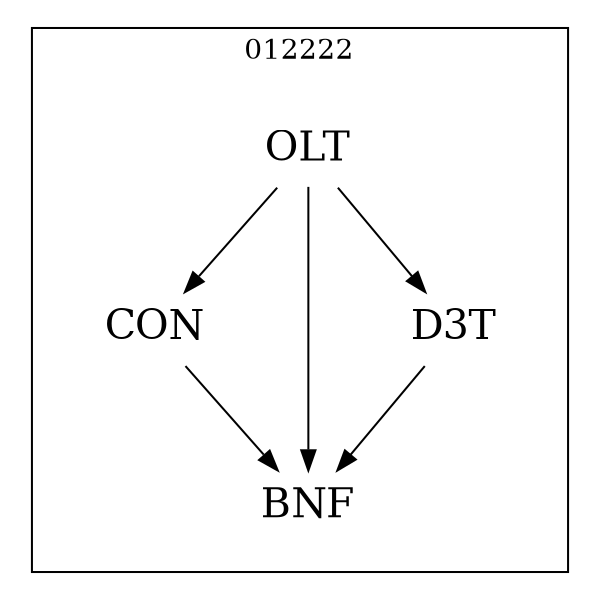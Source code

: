 strict digraph DAGS {
	size = "4,4!" ; ratio ="fill"; subgraph cluster_0{
			labeldoc = "t";
			label = "012222";node	[label= CON, shape = plaintext, fontsize=20] CON;node	[label= BNF, shape = plaintext, fontsize=20] BNF;node	[label= D3T, shape = plaintext, fontsize=20] D3T;node	[label= OLT, shape = plaintext, fontsize=20] OLT;
CON->BNF;
D3T->BNF;
OLT->CON;
OLT->BNF;
OLT->D3T;
	}}
